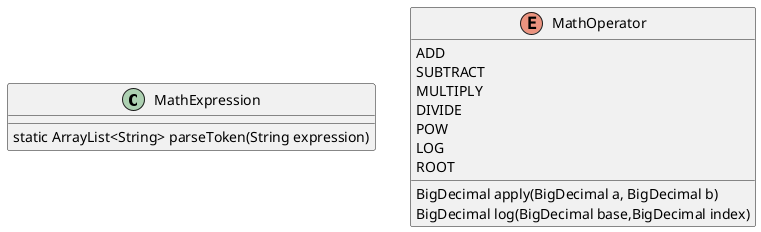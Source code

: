 @startuml
'https://plantuml.com/class-diagram

class MathExpression {
    static ArrayList<String> parseToken(String expression)

}

enum MathOperator {
    ADD
    SUBTRACT
    MULTIPLY
    DIVIDE
    POW
    LOG
    ROOT
    BigDecimal apply(BigDecimal a, BigDecimal b)
    BigDecimal log(BigDecimal base,BigDecimal index)
}
@enduml